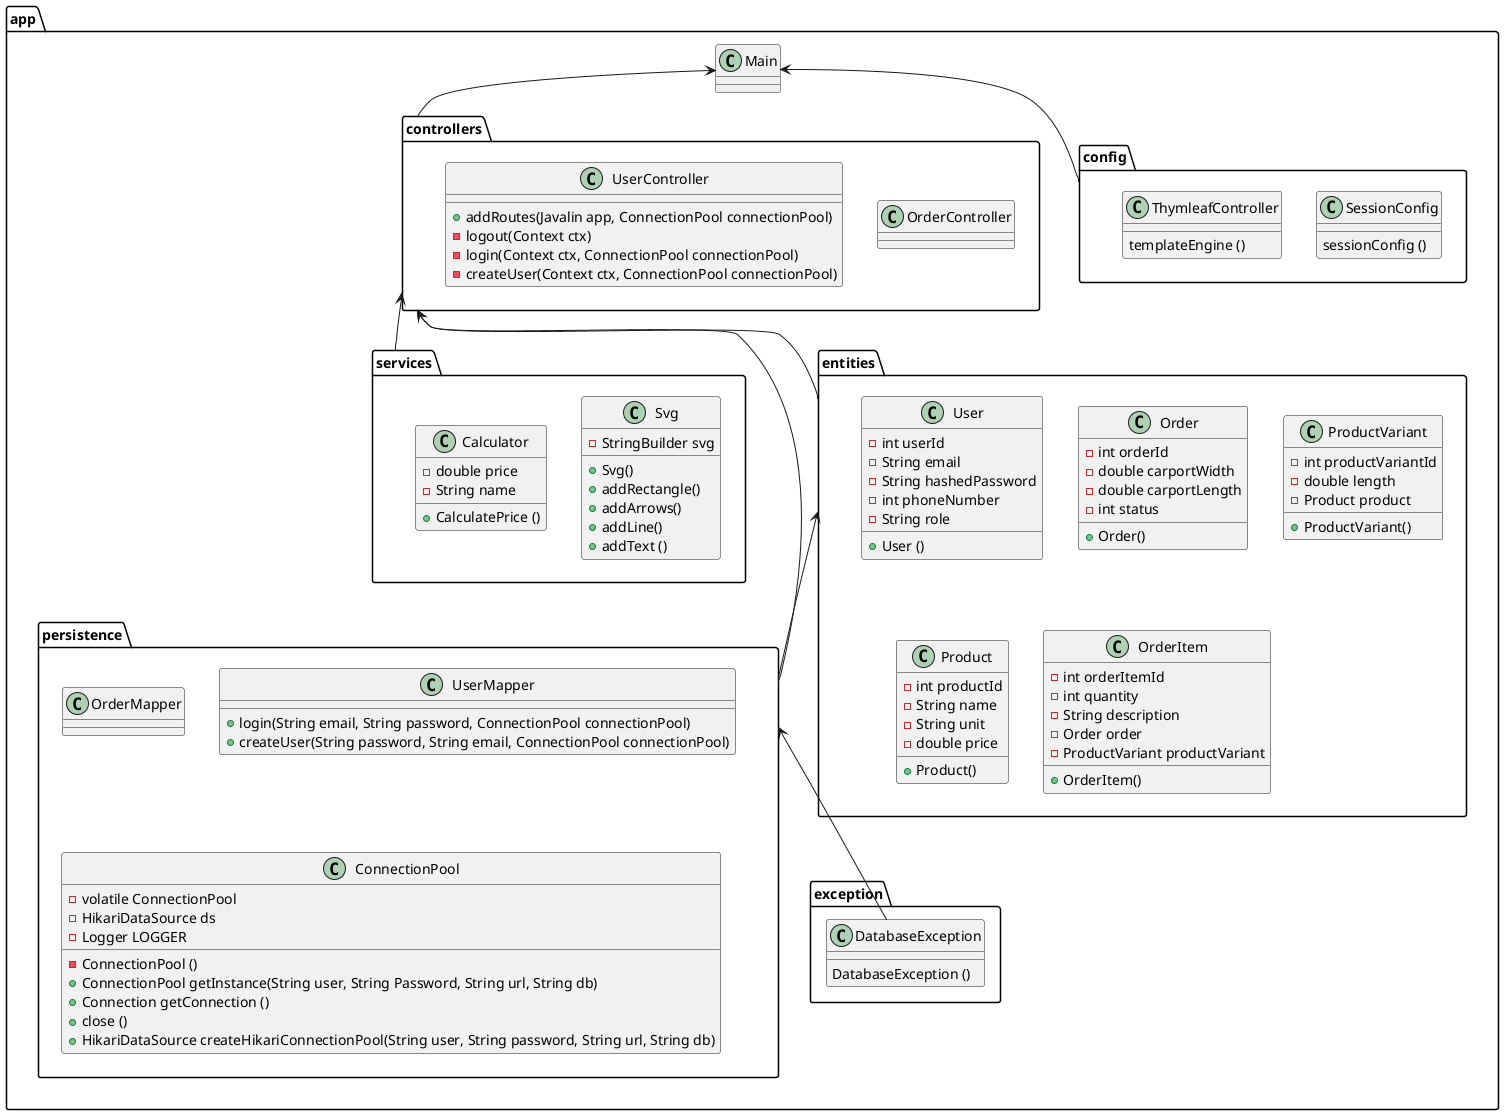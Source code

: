@startuml
'https://plantuml.com/class-diagram
'Klasse diagram'
package app {
class Main {}

package controllers {
class OrderController {}
class UserController{
+ addRoutes(Javalin app, ConnectionPool connectionPool)
- logout(Context ctx)
- login(Context ctx, ConnectionPool connectionPool)
- createUser(Context ctx, ConnectionPool connectionPool)
    }
}

package services{
class Svg{
- StringBuilder svg
+ Svg()
+ addRectangle()
+ addArrows()
+ addLine()
+ addText ()
    }

class Calculator {
- double price
- String name
+ CalculatePrice ()
    }
}

package persistence{
class OrderMapper {
    }
class UserMapper {
+ login(String email, String password, ConnectionPool connectionPool)
+ createUser(String password, String email, ConnectionPool connectionPool)

}

class ConnectionPool {
- volatile ConnectionPool
- HikariDataSource ds
- Logger LOGGER
- ConnectionPool ()
+ ConnectionPool getInstance(String user, String Password, String url, String db)
+ Connection getConnection ()
+ close ()
+ HikariDataSource createHikariConnectionPool(String user, String password, String url, String db)
    }
}

package entities {
class User {
- int userId
- String email
- String hashedPassword
- int phoneNumber
- String role
+ User ()
    }
class Order {
- int orderId
- double carportWidth
- double carportLength
- int status
+ Order()
    }
class ProductVariant {
- int productVariantId
- double length
- Product product
+ ProductVariant()
    }
class Product {
- int productId
- String name
- String unit
- double price
+ Product()
    }
class OrderItem {
- int orderItemId
- int quantity
- String description
- Order order
- ProductVariant productVariant
+ OrderItem()
    }
}


package config {
class SessionConfig {
sessionConfig ()
    }
class ThymleafController {
templateEngine ()
    }
}

package exception{
class DatabaseException {
DatabaseException ()
    }
}
}

'Pile'

persistence <-- DatabaseException
Main <-- config
Main <-- controllers
controllers <-- persistence
entities <-- persistence
controllers <-- entities
controllers <-- services

@enduml